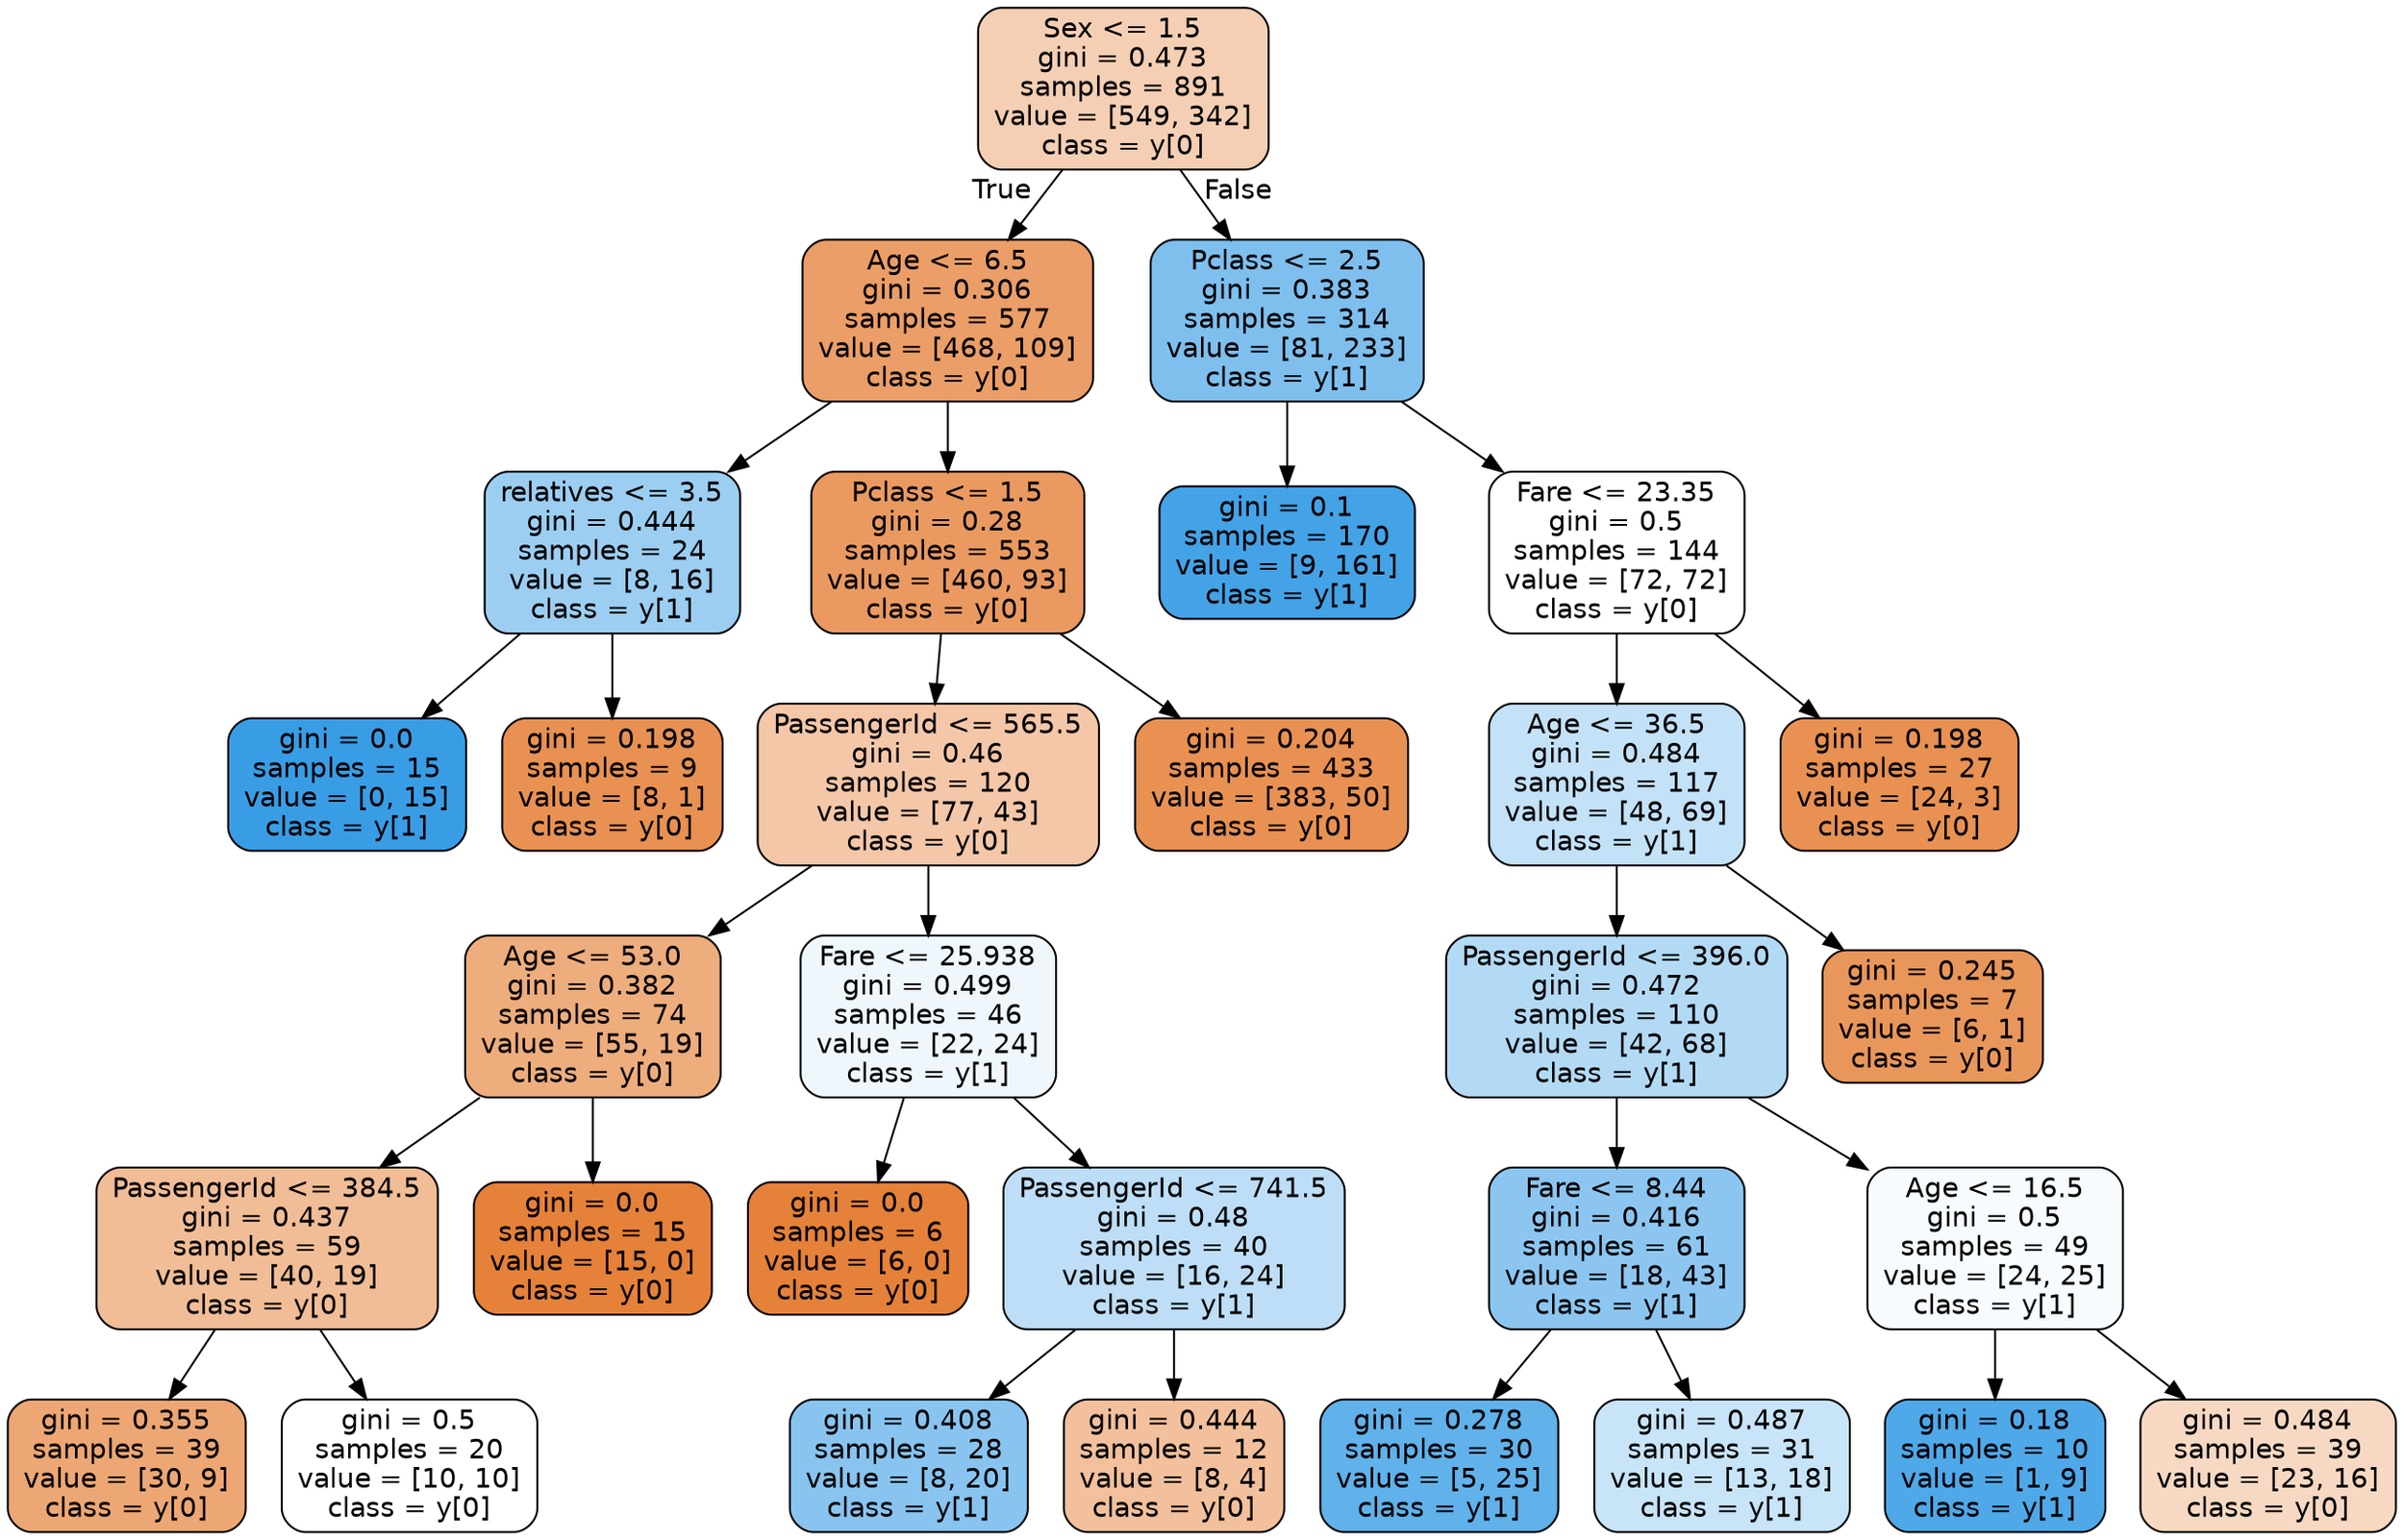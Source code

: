 digraph Tree {
node [shape=box, style="filled, rounded", color="black", fontname=helvetica] ;
edge [fontname=helvetica] ;
0 [label="Sex <= 1.5\ngini = 0.473\nsamples = 891\nvalue = [549, 342]\nclass = y[0]", fillcolor="#f5cfb4"] ;
1 [label="Age <= 6.5\ngini = 0.306\nsamples = 577\nvalue = [468, 109]\nclass = y[0]", fillcolor="#eb9e67"] ;
0 -> 1 [labeldistance=2.5, labelangle=45, headlabel="True"] ;
5 [label="relatives <= 3.5\ngini = 0.444\nsamples = 24\nvalue = [8, 16]\nclass = y[1]", fillcolor="#9ccef2"] ;
1 -> 5 ;
11 [label="gini = 0.0\nsamples = 15\nvalue = [0, 15]\nclass = y[1]", fillcolor="#399de5"] ;
5 -> 11 ;
12 [label="gini = 0.198\nsamples = 9\nvalue = [8, 1]\nclass = y[0]", fillcolor="#e89152"] ;
5 -> 12 ;
6 [label="Pclass <= 1.5\ngini = 0.28\nsamples = 553\nvalue = [460, 93]\nclass = y[0]", fillcolor="#ea9a61"] ;
1 -> 6 ;
7 [label="PassengerId <= 565.5\ngini = 0.46\nsamples = 120\nvalue = [77, 43]\nclass = y[0]", fillcolor="#f4c7a8"] ;
6 -> 7 ;
13 [label="Age <= 53.0\ngini = 0.382\nsamples = 74\nvalue = [55, 19]\nclass = y[0]", fillcolor="#eead7d"] ;
7 -> 13 ;
19 [label="PassengerId <= 384.5\ngini = 0.437\nsamples = 59\nvalue = [40, 19]\nclass = y[0]", fillcolor="#f1bd97"] ;
13 -> 19 ;
29 [label="gini = 0.355\nsamples = 39\nvalue = [30, 9]\nclass = y[0]", fillcolor="#eda774"] ;
19 -> 29 ;
30 [label="gini = 0.5\nsamples = 20\nvalue = [10, 10]\nclass = y[0]", fillcolor="#ffffff"] ;
19 -> 30 ;
20 [label="gini = 0.0\nsamples = 15\nvalue = [15, 0]\nclass = y[0]", fillcolor="#e58139"] ;
13 -> 20 ;
14 [label="Fare <= 25.938\ngini = 0.499\nsamples = 46\nvalue = [22, 24]\nclass = y[1]", fillcolor="#eff7fd"] ;
7 -> 14 ;
15 [label="gini = 0.0\nsamples = 6\nvalue = [6, 0]\nclass = y[0]", fillcolor="#e58139"] ;
14 -> 15 ;
16 [label="PassengerId <= 741.5\ngini = 0.48\nsamples = 40\nvalue = [16, 24]\nclass = y[1]", fillcolor="#bddef6"] ;
14 -> 16 ;
21 [label="gini = 0.408\nsamples = 28\nvalue = [8, 20]\nclass = y[1]", fillcolor="#88c4ef"] ;
16 -> 21 ;
22 [label="gini = 0.444\nsamples = 12\nvalue = [8, 4]\nclass = y[0]", fillcolor="#f2c09c"] ;
16 -> 22 ;
8 [label="gini = 0.204\nsamples = 433\nvalue = [383, 50]\nclass = y[0]", fillcolor="#e89153"] ;
6 -> 8 ;
2 [label="Pclass <= 2.5\ngini = 0.383\nsamples = 314\nvalue = [81, 233]\nclass = y[1]", fillcolor="#7ebfee"] ;
0 -> 2 [labeldistance=2.5, labelangle=-45, headlabel="False"] ;
3 [label="gini = 0.1\nsamples = 170\nvalue = [9, 161]\nclass = y[1]", fillcolor="#44a2e6"] ;
2 -> 3 ;
4 [label="Fare <= 23.35\ngini = 0.5\nsamples = 144\nvalue = [72, 72]\nclass = y[0]", fillcolor="#ffffff"] ;
2 -> 4 ;
9 [label="Age <= 36.5\ngini = 0.484\nsamples = 117\nvalue = [48, 69]\nclass = y[1]", fillcolor="#c3e1f7"] ;
4 -> 9 ;
17 [label="PassengerId <= 396.0\ngini = 0.472\nsamples = 110\nvalue = [42, 68]\nclass = y[1]", fillcolor="#b3daf5"] ;
9 -> 17 ;
23 [label="Fare <= 8.44\ngini = 0.416\nsamples = 61\nvalue = [18, 43]\nclass = y[1]", fillcolor="#8cc6f0"] ;
17 -> 23 ;
27 [label="gini = 0.278\nsamples = 30\nvalue = [5, 25]\nclass = y[1]", fillcolor="#61b1ea"] ;
23 -> 27 ;
28 [label="gini = 0.487\nsamples = 31\nvalue = [13, 18]\nclass = y[1]", fillcolor="#c8e4f8"] ;
23 -> 28 ;
24 [label="Age <= 16.5\ngini = 0.5\nsamples = 49\nvalue = [24, 25]\nclass = y[1]", fillcolor="#f7fbfe"] ;
17 -> 24 ;
25 [label="gini = 0.18\nsamples = 10\nvalue = [1, 9]\nclass = y[1]", fillcolor="#4fa8e8"] ;
24 -> 25 ;
26 [label="gini = 0.484\nsamples = 39\nvalue = [23, 16]\nclass = y[0]", fillcolor="#f7d9c3"] ;
24 -> 26 ;
18 [label="gini = 0.245\nsamples = 7\nvalue = [6, 1]\nclass = y[0]", fillcolor="#e9965a"] ;
9 -> 18 ;
10 [label="gini = 0.198\nsamples = 27\nvalue = [24, 3]\nclass = y[0]", fillcolor="#e89152"] ;
4 -> 10 ;
}